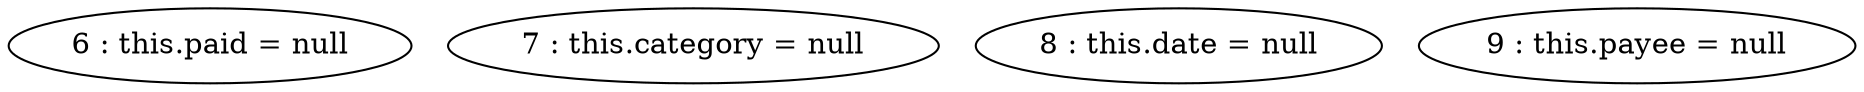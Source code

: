 digraph G {
"6 : this.paid = null"
"7 : this.category = null"
"8 : this.date = null"
"9 : this.payee = null"
}